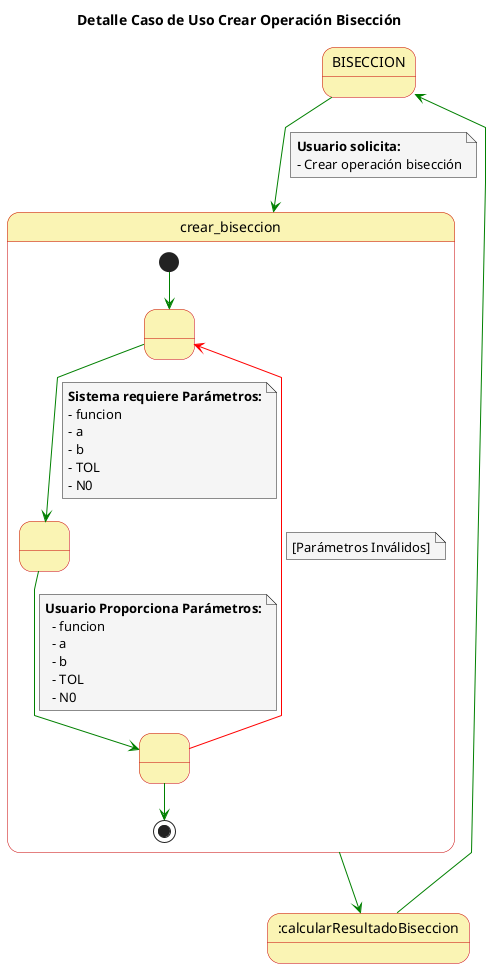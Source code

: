 @startuml

top to bottom direction

skinparam state {
  BackgroundColor #faf4b4
  BorderColor #c90000
}

skinparam note {
  BackgroundColor #f5f5f5
}

skinparam linetype polyline

title Detalle Caso de Uso Crear Operación Bisección

state BISECCION

BISECCION -[#green]-> crear_biseccion 
note on link
  **Usuario solicita:**
  - Crear operación bisección
end note

state crear_biseccion {
  state 1 as " "
  state 2 as " "
  state 3 as " "
  
  [*] -[#green]-> 1
  1 -[#green]-> 2
  note on link
      **Sistema requiere Parámetros:**
      - funcion
      - a
      - b
      - TOL
      - N0
  end note
  2 -[#green]-> 3
  note on link
    **Usuario Proporciona Parámetros:**
      - funcion
      - a
      - b
      - TOL
      - N0
  end note
  3 -[#red]-> 1
  note on link
    [Parámetros Inválidos]
  end note
  3 -[#green]-> [*]
}

crear_biseccion -[#green]-> :calcularResultadoBiseccion

:calcularResultadoBiseccion -[#green]-> BISECCION

@enduml
